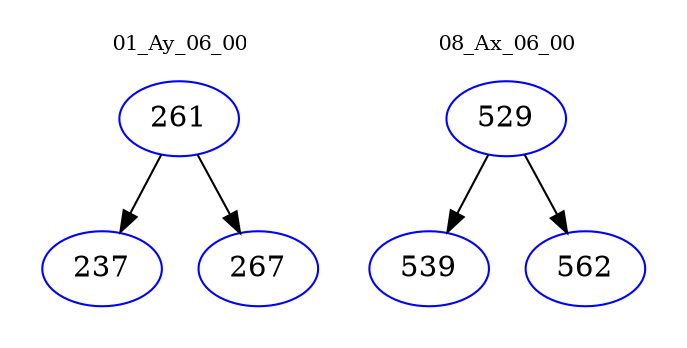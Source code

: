 digraph{
subgraph cluster_0 {
color = white
label = "01_Ay_06_00";
fontsize=10;
T0_261 [label="261", color="blue"]
T0_261 -> T0_237 [color="black"]
T0_237 [label="237", color="blue"]
T0_261 -> T0_267 [color="black"]
T0_267 [label="267", color="blue"]
}
subgraph cluster_1 {
color = white
label = "08_Ax_06_00";
fontsize=10;
T1_529 [label="529", color="blue"]
T1_529 -> T1_539 [color="black"]
T1_539 [label="539", color="blue"]
T1_529 -> T1_562 [color="black"]
T1_562 [label="562", color="blue"]
}
}
